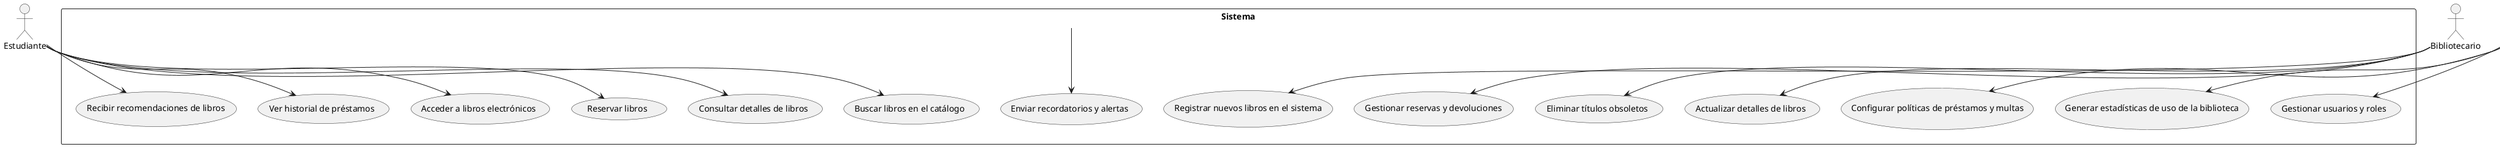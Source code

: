 @startuml cu_ejercicio_3

actor Estudiante
actor Bibliotecario
actor Administrador

rectangle Sistema {
    usecase "Buscar libros en el catálogo" as UC1
    usecase "Consultar detalles de libros" as UC2
    usecase "Reservar libros" as UC3
    usecase "Acceder a libros electrónicos" as UC4
    usecase "Ver historial de préstamos" as UC5
    usecase "Recibir recomendaciones de libros" as UC6
    usecase "Registrar nuevos libros en el sistema" as UC7
    usecase "Actualizar detalles de libros" as UC8
    usecase "Eliminar títulos obsoletos" as UC9
    usecase "Gestionar reservas y devoluciones" as UC10
    usecase "Configurar políticas de préstamos y multas" as UC11
    usecase "Gestionar usuarios y roles" as UC12
    usecase "Enviar recordatorios y alertas" as UC13
    usecase "Generar estadísticas de uso de la biblioteca" as UC14
}

Estudiante --> UC1
Estudiante --> UC2
Estudiante --> UC3
Estudiante --> UC4
Estudiante --> UC5
Estudiante --> UC6
Bibliotecario --> UC7
Bibliotecario --> UC8
Bibliotecario --> UC9
Bibliotecario --> UC10
Administrador --> UC11
Administrador --> UC12
Administrador --> UC14
Sistema --> UC13
@enduml
